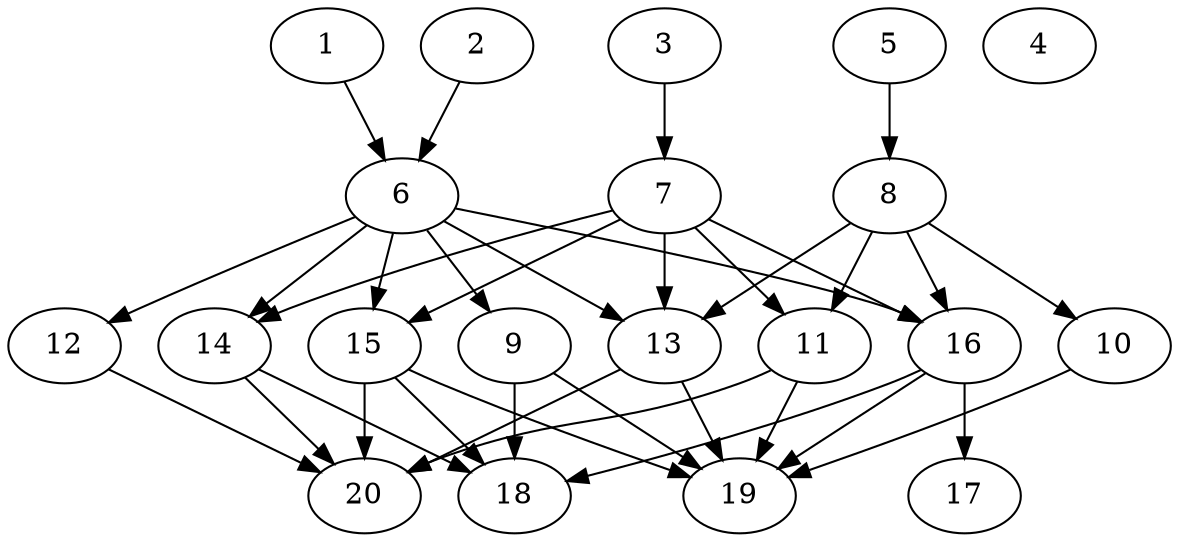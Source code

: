 // DAG automatically generated by daggen at Tue Jul 23 14:33:40 2019
// ./daggen --dot -n 20 --ccr 0.3 --fat 0.6 --regular 0.5 --density 0.8 --mindata 5242880 --maxdata 52428800 
digraph G {
  1 [size="36413440", alpha="0.05", expect_size="10924032"] 
  1 -> 6 [size ="10924032"]
  2 [size="62511787", alpha="0.14", expect_size="18753536"] 
  2 -> 6 [size ="18753536"]
  3 [size="55787520", alpha="0.01", expect_size="16736256"] 
  3 -> 7 [size ="16736256"]
  4 [size="63460693", alpha="0.11", expect_size="19038208"] 
  5 [size="148889600", alpha="0.08", expect_size="44666880"] 
  5 -> 8 [size ="44666880"]
  6 [size="65570133", alpha="0.19", expect_size="19671040"] 
  6 -> 9 [size ="19671040"]
  6 -> 12 [size ="19671040"]
  6 -> 13 [size ="19671040"]
  6 -> 14 [size ="19671040"]
  6 -> 15 [size ="19671040"]
  6 -> 16 [size ="19671040"]
  7 [size="100020907", alpha="0.15", expect_size="30006272"] 
  7 -> 11 [size ="30006272"]
  7 -> 13 [size ="30006272"]
  7 -> 14 [size ="30006272"]
  7 -> 15 [size ="30006272"]
  7 -> 16 [size ="30006272"]
  8 [size="28354560", alpha="0.08", expect_size="8506368"] 
  8 -> 10 [size ="8506368"]
  8 -> 11 [size ="8506368"]
  8 -> 13 [size ="8506368"]
  8 -> 16 [size ="8506368"]
  9 [size="59217920", alpha="0.08", expect_size="17765376"] 
  9 -> 18 [size ="17765376"]
  9 -> 19 [size ="17765376"]
  10 [size="128795307", alpha="0.05", expect_size="38638592"] 
  10 -> 19 [size ="38638592"]
  11 [size="47790080", alpha="0.02", expect_size="14337024"] 
  11 -> 19 [size ="14337024"]
  11 -> 20 [size ="14337024"]
  12 [size="88521387", alpha="0.01", expect_size="26556416"] 
  12 -> 20 [size ="26556416"]
  13 [size="42588160", alpha="0.10", expect_size="12776448"] 
  13 -> 19 [size ="12776448"]
  13 -> 20 [size ="12776448"]
  14 [size="49165653", alpha="0.15", expect_size="14749696"] 
  14 -> 18 [size ="14749696"]
  14 -> 20 [size ="14749696"]
  15 [size="138663253", alpha="0.01", expect_size="41598976"] 
  15 -> 18 [size ="41598976"]
  15 -> 19 [size ="41598976"]
  15 -> 20 [size ="41598976"]
  16 [size="45656747", alpha="0.08", expect_size="13697024"] 
  16 -> 17 [size ="13697024"]
  16 -> 18 [size ="13697024"]
  16 -> 19 [size ="13697024"]
  17 [size="38584320", alpha="0.02", expect_size="11575296"] 
  18 [size="159600640", alpha="0.14", expect_size="47880192"] 
  19 [size="63102293", alpha="0.04", expect_size="18930688"] 
  20 [size="122368000", alpha="0.15", expect_size="36710400"] 
}

